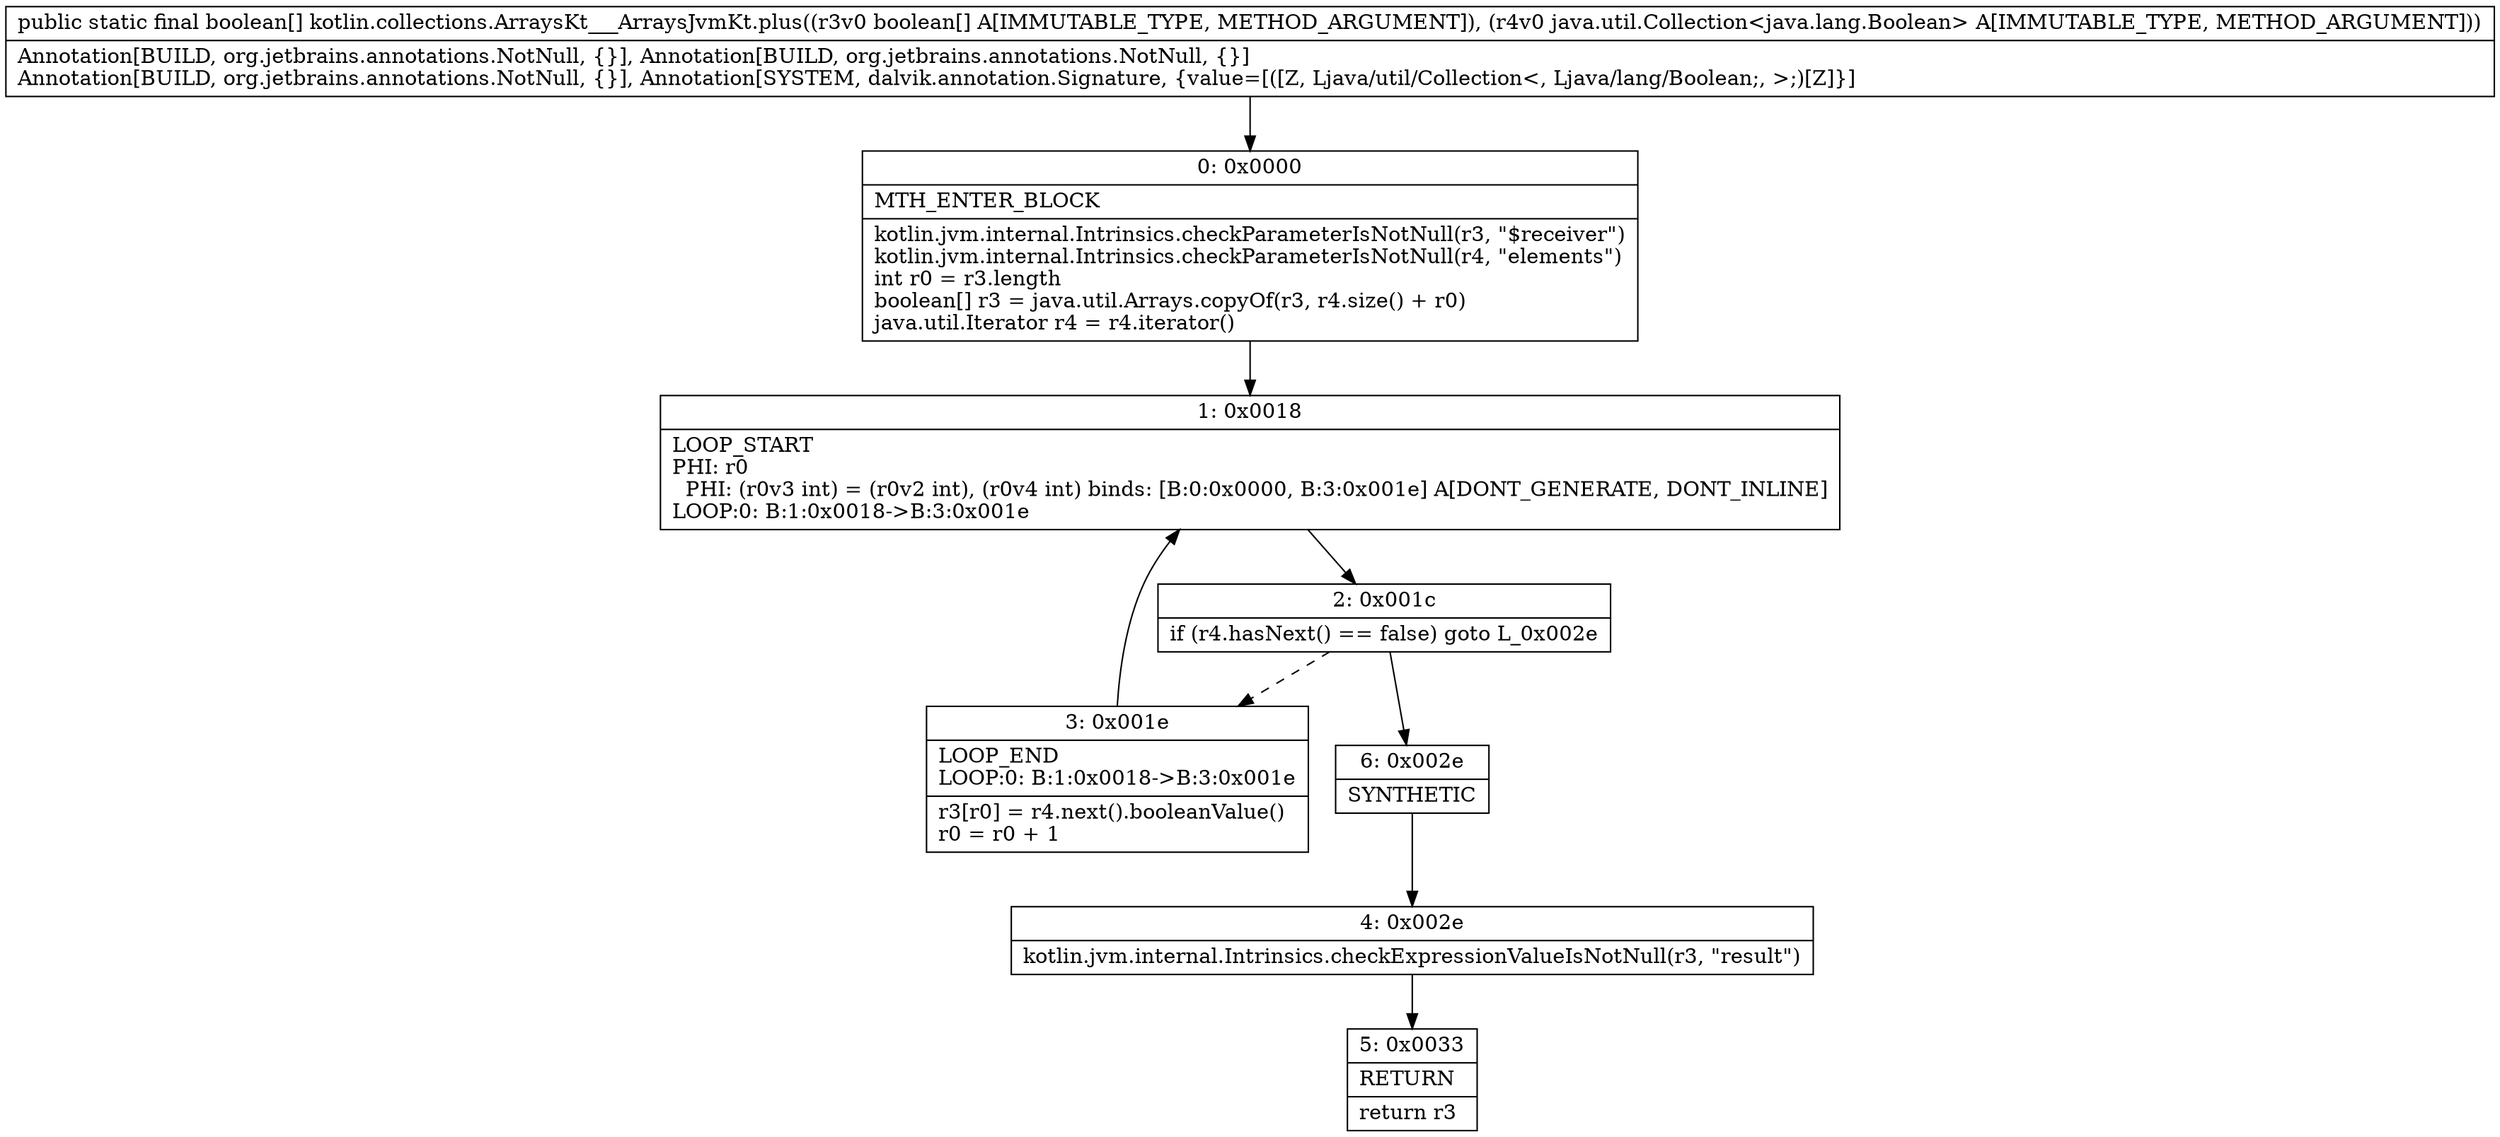 digraph "CFG forkotlin.collections.ArraysKt___ArraysJvmKt.plus([ZLjava\/util\/Collection;)[Z" {
Node_0 [shape=record,label="{0\:\ 0x0000|MTH_ENTER_BLOCK\l|kotlin.jvm.internal.Intrinsics.checkParameterIsNotNull(r3, \"$receiver\")\lkotlin.jvm.internal.Intrinsics.checkParameterIsNotNull(r4, \"elements\")\lint r0 = r3.length\lboolean[] r3 = java.util.Arrays.copyOf(r3, r4.size() + r0)\ljava.util.Iterator r4 = r4.iterator()\l}"];
Node_1 [shape=record,label="{1\:\ 0x0018|LOOP_START\lPHI: r0 \l  PHI: (r0v3 int) = (r0v2 int), (r0v4 int) binds: [B:0:0x0000, B:3:0x001e] A[DONT_GENERATE, DONT_INLINE]\lLOOP:0: B:1:0x0018\-\>B:3:0x001e\l}"];
Node_2 [shape=record,label="{2\:\ 0x001c|if (r4.hasNext() == false) goto L_0x002e\l}"];
Node_3 [shape=record,label="{3\:\ 0x001e|LOOP_END\lLOOP:0: B:1:0x0018\-\>B:3:0x001e\l|r3[r0] = r4.next().booleanValue()\lr0 = r0 + 1\l}"];
Node_4 [shape=record,label="{4\:\ 0x002e|kotlin.jvm.internal.Intrinsics.checkExpressionValueIsNotNull(r3, \"result\")\l}"];
Node_5 [shape=record,label="{5\:\ 0x0033|RETURN\l|return r3\l}"];
Node_6 [shape=record,label="{6\:\ 0x002e|SYNTHETIC\l}"];
MethodNode[shape=record,label="{public static final boolean[] kotlin.collections.ArraysKt___ArraysJvmKt.plus((r3v0 boolean[] A[IMMUTABLE_TYPE, METHOD_ARGUMENT]), (r4v0 java.util.Collection\<java.lang.Boolean\> A[IMMUTABLE_TYPE, METHOD_ARGUMENT]))  | Annotation[BUILD, org.jetbrains.annotations.NotNull, \{\}], Annotation[BUILD, org.jetbrains.annotations.NotNull, \{\}]\lAnnotation[BUILD, org.jetbrains.annotations.NotNull, \{\}], Annotation[SYSTEM, dalvik.annotation.Signature, \{value=[([Z, Ljava\/util\/Collection\<, Ljava\/lang\/Boolean;, \>;)[Z]\}]\l}"];
MethodNode -> Node_0;
Node_0 -> Node_1;
Node_1 -> Node_2;
Node_2 -> Node_3[style=dashed];
Node_2 -> Node_6;
Node_3 -> Node_1;
Node_4 -> Node_5;
Node_6 -> Node_4;
}

